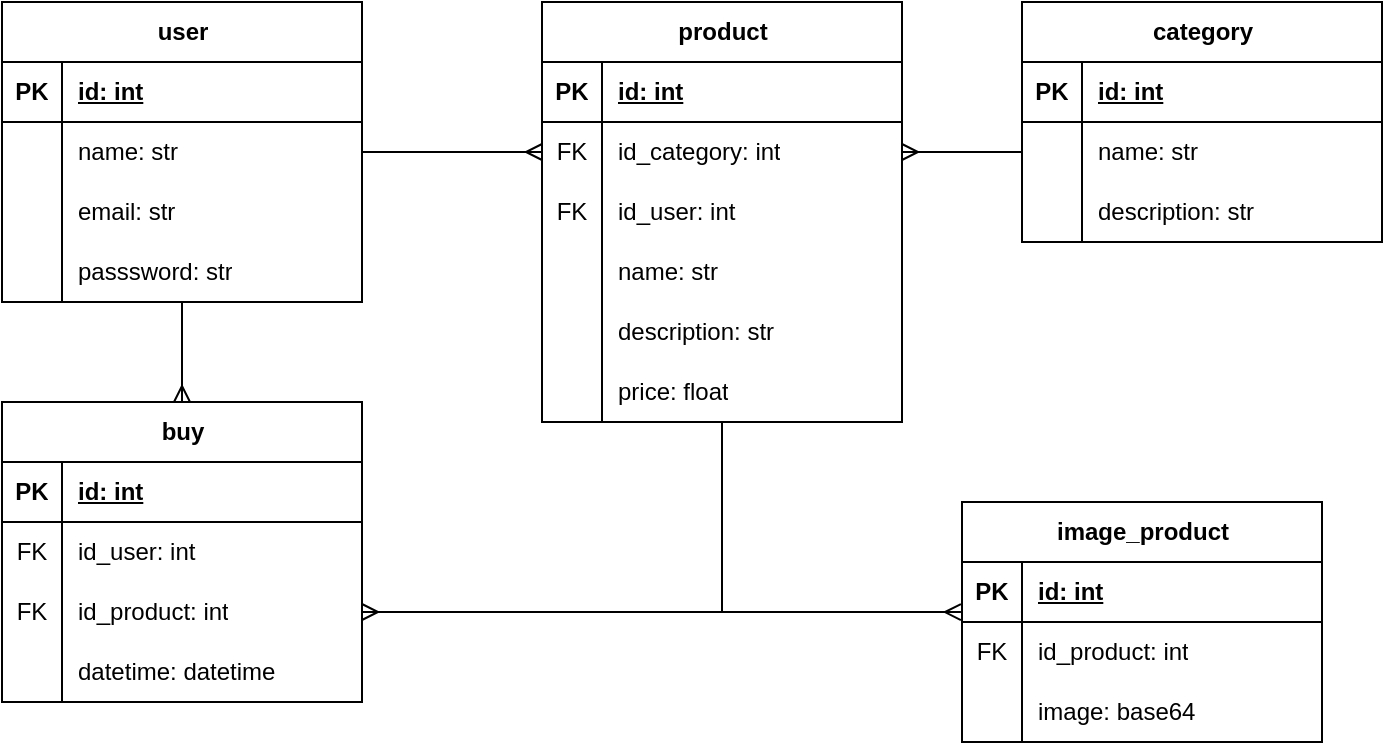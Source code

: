 <mxfile version="21.3.8" type="device">
  <diagram name="Página-1" id="0W6cgi0wFoSoIoqzKrrV">
    <mxGraphModel dx="1216" dy="499" grid="1" gridSize="10" guides="1" tooltips="1" connect="1" arrows="1" fold="1" page="1" pageScale="1" pageWidth="827" pageHeight="1169" math="0" shadow="0">
      <root>
        <mxCell id="0" />
        <mxCell id="1" parent="0" />
        <mxCell id="Y6Zv6-9bsRM7sBv6dVRk-72" style="edgeStyle=orthogonalEdgeStyle;rounded=0;orthogonalLoop=1;jettySize=auto;html=1;entryX=0.5;entryY=0;entryDx=0;entryDy=0;endArrow=ERmany;endFill=0;" edge="1" parent="1" source="Y6Zv6-9bsRM7sBv6dVRk-2" target="Y6Zv6-9bsRM7sBv6dVRk-59">
          <mxGeometry relative="1" as="geometry" />
        </mxCell>
        <mxCell id="Y6Zv6-9bsRM7sBv6dVRk-2" value="user" style="shape=table;startSize=30;container=1;collapsible=1;childLayout=tableLayout;fixedRows=1;rowLines=0;fontStyle=1;align=center;resizeLast=1;html=1;" vertex="1" parent="1">
          <mxGeometry x="90" y="100" width="180" height="150" as="geometry" />
        </mxCell>
        <mxCell id="Y6Zv6-9bsRM7sBv6dVRk-3" value="" style="shape=tableRow;horizontal=0;startSize=0;swimlaneHead=0;swimlaneBody=0;fillColor=none;collapsible=0;dropTarget=0;points=[[0,0.5],[1,0.5]];portConstraint=eastwest;top=0;left=0;right=0;bottom=1;" vertex="1" parent="Y6Zv6-9bsRM7sBv6dVRk-2">
          <mxGeometry y="30" width="180" height="30" as="geometry" />
        </mxCell>
        <mxCell id="Y6Zv6-9bsRM7sBv6dVRk-4" value="PK" style="shape=partialRectangle;connectable=0;fillColor=none;top=0;left=0;bottom=0;right=0;fontStyle=1;overflow=hidden;whiteSpace=wrap;html=1;" vertex="1" parent="Y6Zv6-9bsRM7sBv6dVRk-3">
          <mxGeometry width="30" height="30" as="geometry">
            <mxRectangle width="30" height="30" as="alternateBounds" />
          </mxGeometry>
        </mxCell>
        <mxCell id="Y6Zv6-9bsRM7sBv6dVRk-5" value="id: int" style="shape=partialRectangle;connectable=0;fillColor=none;top=0;left=0;bottom=0;right=0;align=left;spacingLeft=6;fontStyle=5;overflow=hidden;whiteSpace=wrap;html=1;" vertex="1" parent="Y6Zv6-9bsRM7sBv6dVRk-3">
          <mxGeometry x="30" width="150" height="30" as="geometry">
            <mxRectangle width="150" height="30" as="alternateBounds" />
          </mxGeometry>
        </mxCell>
        <mxCell id="Y6Zv6-9bsRM7sBv6dVRk-6" value="" style="shape=tableRow;horizontal=0;startSize=0;swimlaneHead=0;swimlaneBody=0;fillColor=none;collapsible=0;dropTarget=0;points=[[0,0.5],[1,0.5]];portConstraint=eastwest;top=0;left=0;right=0;bottom=0;" vertex="1" parent="Y6Zv6-9bsRM7sBv6dVRk-2">
          <mxGeometry y="60" width="180" height="30" as="geometry" />
        </mxCell>
        <mxCell id="Y6Zv6-9bsRM7sBv6dVRk-7" value="" style="shape=partialRectangle;connectable=0;fillColor=none;top=0;left=0;bottom=0;right=0;editable=1;overflow=hidden;whiteSpace=wrap;html=1;" vertex="1" parent="Y6Zv6-9bsRM7sBv6dVRk-6">
          <mxGeometry width="30" height="30" as="geometry">
            <mxRectangle width="30" height="30" as="alternateBounds" />
          </mxGeometry>
        </mxCell>
        <mxCell id="Y6Zv6-9bsRM7sBv6dVRk-8" value="name: str" style="shape=partialRectangle;connectable=0;fillColor=none;top=0;left=0;bottom=0;right=0;align=left;spacingLeft=6;overflow=hidden;whiteSpace=wrap;html=1;" vertex="1" parent="Y6Zv6-9bsRM7sBv6dVRk-6">
          <mxGeometry x="30" width="150" height="30" as="geometry">
            <mxRectangle width="150" height="30" as="alternateBounds" />
          </mxGeometry>
        </mxCell>
        <mxCell id="Y6Zv6-9bsRM7sBv6dVRk-9" value="" style="shape=tableRow;horizontal=0;startSize=0;swimlaneHead=0;swimlaneBody=0;fillColor=none;collapsible=0;dropTarget=0;points=[[0,0.5],[1,0.5]];portConstraint=eastwest;top=0;left=0;right=0;bottom=0;" vertex="1" parent="Y6Zv6-9bsRM7sBv6dVRk-2">
          <mxGeometry y="90" width="180" height="30" as="geometry" />
        </mxCell>
        <mxCell id="Y6Zv6-9bsRM7sBv6dVRk-10" value="" style="shape=partialRectangle;connectable=0;fillColor=none;top=0;left=0;bottom=0;right=0;editable=1;overflow=hidden;whiteSpace=wrap;html=1;" vertex="1" parent="Y6Zv6-9bsRM7sBv6dVRk-9">
          <mxGeometry width="30" height="30" as="geometry">
            <mxRectangle width="30" height="30" as="alternateBounds" />
          </mxGeometry>
        </mxCell>
        <mxCell id="Y6Zv6-9bsRM7sBv6dVRk-11" value="email: str" style="shape=partialRectangle;connectable=0;fillColor=none;top=0;left=0;bottom=0;right=0;align=left;spacingLeft=6;overflow=hidden;whiteSpace=wrap;html=1;" vertex="1" parent="Y6Zv6-9bsRM7sBv6dVRk-9">
          <mxGeometry x="30" width="150" height="30" as="geometry">
            <mxRectangle width="150" height="30" as="alternateBounds" />
          </mxGeometry>
        </mxCell>
        <mxCell id="Y6Zv6-9bsRM7sBv6dVRk-110" value="" style="shape=tableRow;horizontal=0;startSize=0;swimlaneHead=0;swimlaneBody=0;fillColor=none;collapsible=0;dropTarget=0;points=[[0,0.5],[1,0.5]];portConstraint=eastwest;top=0;left=0;right=0;bottom=0;" vertex="1" parent="Y6Zv6-9bsRM7sBv6dVRk-2">
          <mxGeometry y="120" width="180" height="30" as="geometry" />
        </mxCell>
        <mxCell id="Y6Zv6-9bsRM7sBv6dVRk-111" value="" style="shape=partialRectangle;connectable=0;fillColor=none;top=0;left=0;bottom=0;right=0;editable=1;overflow=hidden;whiteSpace=wrap;html=1;" vertex="1" parent="Y6Zv6-9bsRM7sBv6dVRk-110">
          <mxGeometry width="30" height="30" as="geometry">
            <mxRectangle width="30" height="30" as="alternateBounds" />
          </mxGeometry>
        </mxCell>
        <mxCell id="Y6Zv6-9bsRM7sBv6dVRk-112" value="passsword: str" style="shape=partialRectangle;connectable=0;fillColor=none;top=0;left=0;bottom=0;right=0;align=left;spacingLeft=6;overflow=hidden;whiteSpace=wrap;html=1;" vertex="1" parent="Y6Zv6-9bsRM7sBv6dVRk-110">
          <mxGeometry x="30" width="150" height="30" as="geometry">
            <mxRectangle width="150" height="30" as="alternateBounds" />
          </mxGeometry>
        </mxCell>
        <mxCell id="Y6Zv6-9bsRM7sBv6dVRk-73" style="edgeStyle=orthogonalEdgeStyle;rounded=0;orthogonalLoop=1;jettySize=auto;html=1;entryX=1;entryY=0.5;entryDx=0;entryDy=0;endArrow=ERmany;endFill=0;" edge="1" parent="1" source="Y6Zv6-9bsRM7sBv6dVRk-15" target="Y6Zv6-9bsRM7sBv6dVRk-66">
          <mxGeometry relative="1" as="geometry" />
        </mxCell>
        <mxCell id="Y6Zv6-9bsRM7sBv6dVRk-109" style="edgeStyle=orthogonalEdgeStyle;rounded=0;orthogonalLoop=1;jettySize=auto;html=1;entryX=-0.003;entryY=0.834;entryDx=0;entryDy=0;entryPerimeter=0;endArrow=ERmany;endFill=0;" edge="1" parent="1" source="Y6Zv6-9bsRM7sBv6dVRk-15" target="Y6Zv6-9bsRM7sBv6dVRk-100">
          <mxGeometry relative="1" as="geometry" />
        </mxCell>
        <mxCell id="Y6Zv6-9bsRM7sBv6dVRk-15" value="product" style="shape=table;startSize=30;container=1;collapsible=1;childLayout=tableLayout;fixedRows=1;rowLines=0;fontStyle=1;align=center;resizeLast=1;html=1;" vertex="1" parent="1">
          <mxGeometry x="360" y="100" width="180" height="210" as="geometry" />
        </mxCell>
        <mxCell id="Y6Zv6-9bsRM7sBv6dVRk-16" value="" style="shape=tableRow;horizontal=0;startSize=0;swimlaneHead=0;swimlaneBody=0;fillColor=none;collapsible=0;dropTarget=0;points=[[0,0.5],[1,0.5]];portConstraint=eastwest;top=0;left=0;right=0;bottom=1;" vertex="1" parent="Y6Zv6-9bsRM7sBv6dVRk-15">
          <mxGeometry y="30" width="180" height="30" as="geometry" />
        </mxCell>
        <mxCell id="Y6Zv6-9bsRM7sBv6dVRk-17" value="PK" style="shape=partialRectangle;connectable=0;fillColor=none;top=0;left=0;bottom=0;right=0;fontStyle=1;overflow=hidden;whiteSpace=wrap;html=1;" vertex="1" parent="Y6Zv6-9bsRM7sBv6dVRk-16">
          <mxGeometry width="30" height="30" as="geometry">
            <mxRectangle width="30" height="30" as="alternateBounds" />
          </mxGeometry>
        </mxCell>
        <mxCell id="Y6Zv6-9bsRM7sBv6dVRk-18" value="id: int" style="shape=partialRectangle;connectable=0;fillColor=none;top=0;left=0;bottom=0;right=0;align=left;spacingLeft=6;fontStyle=5;overflow=hidden;whiteSpace=wrap;html=1;" vertex="1" parent="Y6Zv6-9bsRM7sBv6dVRk-16">
          <mxGeometry x="30" width="150" height="30" as="geometry">
            <mxRectangle width="150" height="30" as="alternateBounds" />
          </mxGeometry>
        </mxCell>
        <mxCell id="Y6Zv6-9bsRM7sBv6dVRk-19" value="" style="shape=tableRow;horizontal=0;startSize=0;swimlaneHead=0;swimlaneBody=0;fillColor=none;collapsible=0;dropTarget=0;points=[[0,0.5],[1,0.5]];portConstraint=eastwest;top=0;left=0;right=0;bottom=0;" vertex="1" parent="Y6Zv6-9bsRM7sBv6dVRk-15">
          <mxGeometry y="60" width="180" height="30" as="geometry" />
        </mxCell>
        <mxCell id="Y6Zv6-9bsRM7sBv6dVRk-20" value="FK" style="shape=partialRectangle;connectable=0;fillColor=none;top=0;left=0;bottom=0;right=0;editable=1;overflow=hidden;whiteSpace=wrap;html=1;" vertex="1" parent="Y6Zv6-9bsRM7sBv6dVRk-19">
          <mxGeometry width="30" height="30" as="geometry">
            <mxRectangle width="30" height="30" as="alternateBounds" />
          </mxGeometry>
        </mxCell>
        <mxCell id="Y6Zv6-9bsRM7sBv6dVRk-21" value="id_category: int" style="shape=partialRectangle;connectable=0;fillColor=none;top=0;left=0;bottom=0;right=0;align=left;spacingLeft=6;overflow=hidden;whiteSpace=wrap;html=1;" vertex="1" parent="Y6Zv6-9bsRM7sBv6dVRk-19">
          <mxGeometry x="30" width="150" height="30" as="geometry">
            <mxRectangle width="150" height="30" as="alternateBounds" />
          </mxGeometry>
        </mxCell>
        <mxCell id="Y6Zv6-9bsRM7sBv6dVRk-22" value="" style="shape=tableRow;horizontal=0;startSize=0;swimlaneHead=0;swimlaneBody=0;fillColor=none;collapsible=0;dropTarget=0;points=[[0,0.5],[1,0.5]];portConstraint=eastwest;top=0;left=0;right=0;bottom=0;" vertex="1" parent="Y6Zv6-9bsRM7sBv6dVRk-15">
          <mxGeometry y="90" width="180" height="30" as="geometry" />
        </mxCell>
        <mxCell id="Y6Zv6-9bsRM7sBv6dVRk-23" value="FK" style="shape=partialRectangle;connectable=0;fillColor=none;top=0;left=0;bottom=0;right=0;editable=1;overflow=hidden;whiteSpace=wrap;html=1;" vertex="1" parent="Y6Zv6-9bsRM7sBv6dVRk-22">
          <mxGeometry width="30" height="30" as="geometry">
            <mxRectangle width="30" height="30" as="alternateBounds" />
          </mxGeometry>
        </mxCell>
        <mxCell id="Y6Zv6-9bsRM7sBv6dVRk-24" value="id_user: int" style="shape=partialRectangle;connectable=0;fillColor=none;top=0;left=0;bottom=0;right=0;align=left;spacingLeft=6;overflow=hidden;whiteSpace=wrap;html=1;" vertex="1" parent="Y6Zv6-9bsRM7sBv6dVRk-22">
          <mxGeometry x="30" width="150" height="30" as="geometry">
            <mxRectangle width="150" height="30" as="alternateBounds" />
          </mxGeometry>
        </mxCell>
        <mxCell id="Y6Zv6-9bsRM7sBv6dVRk-25" value="" style="shape=tableRow;horizontal=0;startSize=0;swimlaneHead=0;swimlaneBody=0;fillColor=none;collapsible=0;dropTarget=0;points=[[0,0.5],[1,0.5]];portConstraint=eastwest;top=0;left=0;right=0;bottom=0;" vertex="1" parent="Y6Zv6-9bsRM7sBv6dVRk-15">
          <mxGeometry y="120" width="180" height="30" as="geometry" />
        </mxCell>
        <mxCell id="Y6Zv6-9bsRM7sBv6dVRk-26" value="" style="shape=partialRectangle;connectable=0;fillColor=none;top=0;left=0;bottom=0;right=0;editable=1;overflow=hidden;whiteSpace=wrap;html=1;" vertex="1" parent="Y6Zv6-9bsRM7sBv6dVRk-25">
          <mxGeometry width="30" height="30" as="geometry">
            <mxRectangle width="30" height="30" as="alternateBounds" />
          </mxGeometry>
        </mxCell>
        <mxCell id="Y6Zv6-9bsRM7sBv6dVRk-27" value="name: str" style="shape=partialRectangle;connectable=0;fillColor=none;top=0;left=0;bottom=0;right=0;align=left;spacingLeft=6;overflow=hidden;whiteSpace=wrap;html=1;" vertex="1" parent="Y6Zv6-9bsRM7sBv6dVRk-25">
          <mxGeometry x="30" width="150" height="30" as="geometry">
            <mxRectangle width="150" height="30" as="alternateBounds" />
          </mxGeometry>
        </mxCell>
        <mxCell id="Y6Zv6-9bsRM7sBv6dVRk-31" value="" style="shape=tableRow;horizontal=0;startSize=0;swimlaneHead=0;swimlaneBody=0;fillColor=none;collapsible=0;dropTarget=0;points=[[0,0.5],[1,0.5]];portConstraint=eastwest;top=0;left=0;right=0;bottom=0;" vertex="1" parent="Y6Zv6-9bsRM7sBv6dVRk-15">
          <mxGeometry y="150" width="180" height="30" as="geometry" />
        </mxCell>
        <mxCell id="Y6Zv6-9bsRM7sBv6dVRk-32" value="" style="shape=partialRectangle;connectable=0;fillColor=none;top=0;left=0;bottom=0;right=0;editable=1;overflow=hidden;whiteSpace=wrap;html=1;" vertex="1" parent="Y6Zv6-9bsRM7sBv6dVRk-31">
          <mxGeometry width="30" height="30" as="geometry">
            <mxRectangle width="30" height="30" as="alternateBounds" />
          </mxGeometry>
        </mxCell>
        <mxCell id="Y6Zv6-9bsRM7sBv6dVRk-33" value="description: str" style="shape=partialRectangle;connectable=0;fillColor=none;top=0;left=0;bottom=0;right=0;align=left;spacingLeft=6;overflow=hidden;whiteSpace=wrap;html=1;" vertex="1" parent="Y6Zv6-9bsRM7sBv6dVRk-31">
          <mxGeometry x="30" width="150" height="30" as="geometry">
            <mxRectangle width="150" height="30" as="alternateBounds" />
          </mxGeometry>
        </mxCell>
        <mxCell id="Y6Zv6-9bsRM7sBv6dVRk-34" value="" style="shape=tableRow;horizontal=0;startSize=0;swimlaneHead=0;swimlaneBody=0;fillColor=none;collapsible=0;dropTarget=0;points=[[0,0.5],[1,0.5]];portConstraint=eastwest;top=0;left=0;right=0;bottom=0;" vertex="1" parent="Y6Zv6-9bsRM7sBv6dVRk-15">
          <mxGeometry y="180" width="180" height="30" as="geometry" />
        </mxCell>
        <mxCell id="Y6Zv6-9bsRM7sBv6dVRk-35" value="" style="shape=partialRectangle;connectable=0;fillColor=none;top=0;left=0;bottom=0;right=0;editable=1;overflow=hidden;whiteSpace=wrap;html=1;" vertex="1" parent="Y6Zv6-9bsRM7sBv6dVRk-34">
          <mxGeometry width="30" height="30" as="geometry">
            <mxRectangle width="30" height="30" as="alternateBounds" />
          </mxGeometry>
        </mxCell>
        <mxCell id="Y6Zv6-9bsRM7sBv6dVRk-36" value="price: float" style="shape=partialRectangle;connectable=0;fillColor=none;top=0;left=0;bottom=0;right=0;align=left;spacingLeft=6;overflow=hidden;whiteSpace=wrap;html=1;" vertex="1" parent="Y6Zv6-9bsRM7sBv6dVRk-34">
          <mxGeometry x="30" width="150" height="30" as="geometry">
            <mxRectangle width="150" height="30" as="alternateBounds" />
          </mxGeometry>
        </mxCell>
        <mxCell id="Y6Zv6-9bsRM7sBv6dVRk-37" value="category" style="shape=table;startSize=30;container=1;collapsible=1;childLayout=tableLayout;fixedRows=1;rowLines=0;fontStyle=1;align=center;resizeLast=1;html=1;" vertex="1" parent="1">
          <mxGeometry x="600" y="100" width="180" height="120" as="geometry" />
        </mxCell>
        <mxCell id="Y6Zv6-9bsRM7sBv6dVRk-38" value="" style="shape=tableRow;horizontal=0;startSize=0;swimlaneHead=0;swimlaneBody=0;fillColor=none;collapsible=0;dropTarget=0;points=[[0,0.5],[1,0.5]];portConstraint=eastwest;top=0;left=0;right=0;bottom=1;" vertex="1" parent="Y6Zv6-9bsRM7sBv6dVRk-37">
          <mxGeometry y="30" width="180" height="30" as="geometry" />
        </mxCell>
        <mxCell id="Y6Zv6-9bsRM7sBv6dVRk-39" value="PK" style="shape=partialRectangle;connectable=0;fillColor=none;top=0;left=0;bottom=0;right=0;fontStyle=1;overflow=hidden;whiteSpace=wrap;html=1;" vertex="1" parent="Y6Zv6-9bsRM7sBv6dVRk-38">
          <mxGeometry width="30" height="30" as="geometry">
            <mxRectangle width="30" height="30" as="alternateBounds" />
          </mxGeometry>
        </mxCell>
        <mxCell id="Y6Zv6-9bsRM7sBv6dVRk-40" value="id: int" style="shape=partialRectangle;connectable=0;fillColor=none;top=0;left=0;bottom=0;right=0;align=left;spacingLeft=6;fontStyle=5;overflow=hidden;whiteSpace=wrap;html=1;" vertex="1" parent="Y6Zv6-9bsRM7sBv6dVRk-38">
          <mxGeometry x="30" width="150" height="30" as="geometry">
            <mxRectangle width="150" height="30" as="alternateBounds" />
          </mxGeometry>
        </mxCell>
        <mxCell id="Y6Zv6-9bsRM7sBv6dVRk-47" value="" style="shape=tableRow;horizontal=0;startSize=0;swimlaneHead=0;swimlaneBody=0;fillColor=none;collapsible=0;dropTarget=0;points=[[0,0.5],[1,0.5]];portConstraint=eastwest;top=0;left=0;right=0;bottom=0;" vertex="1" parent="Y6Zv6-9bsRM7sBv6dVRk-37">
          <mxGeometry y="60" width="180" height="30" as="geometry" />
        </mxCell>
        <mxCell id="Y6Zv6-9bsRM7sBv6dVRk-48" value="" style="shape=partialRectangle;connectable=0;fillColor=none;top=0;left=0;bottom=0;right=0;editable=1;overflow=hidden;whiteSpace=wrap;html=1;" vertex="1" parent="Y6Zv6-9bsRM7sBv6dVRk-47">
          <mxGeometry width="30" height="30" as="geometry">
            <mxRectangle width="30" height="30" as="alternateBounds" />
          </mxGeometry>
        </mxCell>
        <mxCell id="Y6Zv6-9bsRM7sBv6dVRk-49" value="name: str" style="shape=partialRectangle;connectable=0;fillColor=none;top=0;left=0;bottom=0;right=0;align=left;spacingLeft=6;overflow=hidden;whiteSpace=wrap;html=1;" vertex="1" parent="Y6Zv6-9bsRM7sBv6dVRk-47">
          <mxGeometry x="30" width="150" height="30" as="geometry">
            <mxRectangle width="150" height="30" as="alternateBounds" />
          </mxGeometry>
        </mxCell>
        <mxCell id="Y6Zv6-9bsRM7sBv6dVRk-50" value="" style="shape=tableRow;horizontal=0;startSize=0;swimlaneHead=0;swimlaneBody=0;fillColor=none;collapsible=0;dropTarget=0;points=[[0,0.5],[1,0.5]];portConstraint=eastwest;top=0;left=0;right=0;bottom=0;" vertex="1" parent="Y6Zv6-9bsRM7sBv6dVRk-37">
          <mxGeometry y="90" width="180" height="30" as="geometry" />
        </mxCell>
        <mxCell id="Y6Zv6-9bsRM7sBv6dVRk-51" value="" style="shape=partialRectangle;connectable=0;fillColor=none;top=0;left=0;bottom=0;right=0;editable=1;overflow=hidden;whiteSpace=wrap;html=1;" vertex="1" parent="Y6Zv6-9bsRM7sBv6dVRk-50">
          <mxGeometry width="30" height="30" as="geometry">
            <mxRectangle width="30" height="30" as="alternateBounds" />
          </mxGeometry>
        </mxCell>
        <mxCell id="Y6Zv6-9bsRM7sBv6dVRk-52" value="description: str" style="shape=partialRectangle;connectable=0;fillColor=none;top=0;left=0;bottom=0;right=0;align=left;spacingLeft=6;overflow=hidden;whiteSpace=wrap;html=1;" vertex="1" parent="Y6Zv6-9bsRM7sBv6dVRk-50">
          <mxGeometry x="30" width="150" height="30" as="geometry">
            <mxRectangle width="150" height="30" as="alternateBounds" />
          </mxGeometry>
        </mxCell>
        <mxCell id="Y6Zv6-9bsRM7sBv6dVRk-56" style="edgeStyle=orthogonalEdgeStyle;rounded=0;orthogonalLoop=1;jettySize=auto;html=1;exitX=0;exitY=0.5;exitDx=0;exitDy=0;entryX=1;entryY=0.5;entryDx=0;entryDy=0;endArrow=ERmany;endFill=0;" edge="1" parent="1" source="Y6Zv6-9bsRM7sBv6dVRk-47" target="Y6Zv6-9bsRM7sBv6dVRk-19">
          <mxGeometry relative="1" as="geometry" />
        </mxCell>
        <mxCell id="Y6Zv6-9bsRM7sBv6dVRk-58" style="edgeStyle=orthogonalEdgeStyle;rounded=0;orthogonalLoop=1;jettySize=auto;html=1;exitX=1;exitY=0.5;exitDx=0;exitDy=0;entryX=0;entryY=0.5;entryDx=0;entryDy=0;endArrow=ERmany;endFill=0;" edge="1" parent="1" source="Y6Zv6-9bsRM7sBv6dVRk-6" target="Y6Zv6-9bsRM7sBv6dVRk-19">
          <mxGeometry relative="1" as="geometry" />
        </mxCell>
        <mxCell id="Y6Zv6-9bsRM7sBv6dVRk-59" value="buy" style="shape=table;startSize=30;container=1;collapsible=1;childLayout=tableLayout;fixedRows=1;rowLines=0;fontStyle=1;align=center;resizeLast=1;html=1;" vertex="1" parent="1">
          <mxGeometry x="90" y="300" width="180" height="150" as="geometry" />
        </mxCell>
        <mxCell id="Y6Zv6-9bsRM7sBv6dVRk-60" value="" style="shape=tableRow;horizontal=0;startSize=0;swimlaneHead=0;swimlaneBody=0;fillColor=none;collapsible=0;dropTarget=0;points=[[0,0.5],[1,0.5]];portConstraint=eastwest;top=0;left=0;right=0;bottom=1;" vertex="1" parent="Y6Zv6-9bsRM7sBv6dVRk-59">
          <mxGeometry y="30" width="180" height="30" as="geometry" />
        </mxCell>
        <mxCell id="Y6Zv6-9bsRM7sBv6dVRk-61" value="PK" style="shape=partialRectangle;connectable=0;fillColor=none;top=0;left=0;bottom=0;right=0;fontStyle=1;overflow=hidden;whiteSpace=wrap;html=1;" vertex="1" parent="Y6Zv6-9bsRM7sBv6dVRk-60">
          <mxGeometry width="30" height="30" as="geometry">
            <mxRectangle width="30" height="30" as="alternateBounds" />
          </mxGeometry>
        </mxCell>
        <mxCell id="Y6Zv6-9bsRM7sBv6dVRk-62" value="id: int" style="shape=partialRectangle;connectable=0;fillColor=none;top=0;left=0;bottom=0;right=0;align=left;spacingLeft=6;fontStyle=5;overflow=hidden;whiteSpace=wrap;html=1;" vertex="1" parent="Y6Zv6-9bsRM7sBv6dVRk-60">
          <mxGeometry x="30" width="150" height="30" as="geometry">
            <mxRectangle width="150" height="30" as="alternateBounds" />
          </mxGeometry>
        </mxCell>
        <mxCell id="Y6Zv6-9bsRM7sBv6dVRk-63" value="" style="shape=tableRow;horizontal=0;startSize=0;swimlaneHead=0;swimlaneBody=0;fillColor=none;collapsible=0;dropTarget=0;points=[[0,0.5],[1,0.5]];portConstraint=eastwest;top=0;left=0;right=0;bottom=0;" vertex="1" parent="Y6Zv6-9bsRM7sBv6dVRk-59">
          <mxGeometry y="60" width="180" height="30" as="geometry" />
        </mxCell>
        <mxCell id="Y6Zv6-9bsRM7sBv6dVRk-64" value="FK" style="shape=partialRectangle;connectable=0;fillColor=none;top=0;left=0;bottom=0;right=0;editable=1;overflow=hidden;whiteSpace=wrap;html=1;" vertex="1" parent="Y6Zv6-9bsRM7sBv6dVRk-63">
          <mxGeometry width="30" height="30" as="geometry">
            <mxRectangle width="30" height="30" as="alternateBounds" />
          </mxGeometry>
        </mxCell>
        <mxCell id="Y6Zv6-9bsRM7sBv6dVRk-65" value="id_user: int" style="shape=partialRectangle;connectable=0;fillColor=none;top=0;left=0;bottom=0;right=0;align=left;spacingLeft=6;overflow=hidden;whiteSpace=wrap;html=1;" vertex="1" parent="Y6Zv6-9bsRM7sBv6dVRk-63">
          <mxGeometry x="30" width="150" height="30" as="geometry">
            <mxRectangle width="150" height="30" as="alternateBounds" />
          </mxGeometry>
        </mxCell>
        <mxCell id="Y6Zv6-9bsRM7sBv6dVRk-66" value="" style="shape=tableRow;horizontal=0;startSize=0;swimlaneHead=0;swimlaneBody=0;fillColor=none;collapsible=0;dropTarget=0;points=[[0,0.5],[1,0.5]];portConstraint=eastwest;top=0;left=0;right=0;bottom=0;" vertex="1" parent="Y6Zv6-9bsRM7sBv6dVRk-59">
          <mxGeometry y="90" width="180" height="30" as="geometry" />
        </mxCell>
        <mxCell id="Y6Zv6-9bsRM7sBv6dVRk-67" value="FK" style="shape=partialRectangle;connectable=0;fillColor=none;top=0;left=0;bottom=0;right=0;editable=1;overflow=hidden;whiteSpace=wrap;html=1;" vertex="1" parent="Y6Zv6-9bsRM7sBv6dVRk-66">
          <mxGeometry width="30" height="30" as="geometry">
            <mxRectangle width="30" height="30" as="alternateBounds" />
          </mxGeometry>
        </mxCell>
        <mxCell id="Y6Zv6-9bsRM7sBv6dVRk-68" value="id_product: int" style="shape=partialRectangle;connectable=0;fillColor=none;top=0;left=0;bottom=0;right=0;align=left;spacingLeft=6;overflow=hidden;whiteSpace=wrap;html=1;" vertex="1" parent="Y6Zv6-9bsRM7sBv6dVRk-66">
          <mxGeometry x="30" width="150" height="30" as="geometry">
            <mxRectangle width="150" height="30" as="alternateBounds" />
          </mxGeometry>
        </mxCell>
        <mxCell id="Y6Zv6-9bsRM7sBv6dVRk-69" value="" style="shape=tableRow;horizontal=0;startSize=0;swimlaneHead=0;swimlaneBody=0;fillColor=none;collapsible=0;dropTarget=0;points=[[0,0.5],[1,0.5]];portConstraint=eastwest;top=0;left=0;right=0;bottom=0;" vertex="1" parent="Y6Zv6-9bsRM7sBv6dVRk-59">
          <mxGeometry y="120" width="180" height="30" as="geometry" />
        </mxCell>
        <mxCell id="Y6Zv6-9bsRM7sBv6dVRk-70" value="" style="shape=partialRectangle;connectable=0;fillColor=none;top=0;left=0;bottom=0;right=0;editable=1;overflow=hidden;whiteSpace=wrap;html=1;" vertex="1" parent="Y6Zv6-9bsRM7sBv6dVRk-69">
          <mxGeometry width="30" height="30" as="geometry">
            <mxRectangle width="30" height="30" as="alternateBounds" />
          </mxGeometry>
        </mxCell>
        <mxCell id="Y6Zv6-9bsRM7sBv6dVRk-71" value="datetime: datetime" style="shape=partialRectangle;connectable=0;fillColor=none;top=0;left=0;bottom=0;right=0;align=left;spacingLeft=6;overflow=hidden;whiteSpace=wrap;html=1;" vertex="1" parent="Y6Zv6-9bsRM7sBv6dVRk-69">
          <mxGeometry x="30" width="150" height="30" as="geometry">
            <mxRectangle width="150" height="30" as="alternateBounds" />
          </mxGeometry>
        </mxCell>
        <mxCell id="Y6Zv6-9bsRM7sBv6dVRk-99" value="image_product" style="shape=table;startSize=30;container=1;collapsible=1;childLayout=tableLayout;fixedRows=1;rowLines=0;fontStyle=1;align=center;resizeLast=1;html=1;" vertex="1" parent="1">
          <mxGeometry x="570" y="350" width="180" height="120" as="geometry" />
        </mxCell>
        <mxCell id="Y6Zv6-9bsRM7sBv6dVRk-100" value="" style="shape=tableRow;horizontal=0;startSize=0;swimlaneHead=0;swimlaneBody=0;fillColor=none;collapsible=0;dropTarget=0;points=[[0,0.5],[1,0.5]];portConstraint=eastwest;top=0;left=0;right=0;bottom=1;" vertex="1" parent="Y6Zv6-9bsRM7sBv6dVRk-99">
          <mxGeometry y="30" width="180" height="30" as="geometry" />
        </mxCell>
        <mxCell id="Y6Zv6-9bsRM7sBv6dVRk-101" value="PK" style="shape=partialRectangle;connectable=0;fillColor=none;top=0;left=0;bottom=0;right=0;fontStyle=1;overflow=hidden;whiteSpace=wrap;html=1;" vertex="1" parent="Y6Zv6-9bsRM7sBv6dVRk-100">
          <mxGeometry width="30" height="30" as="geometry">
            <mxRectangle width="30" height="30" as="alternateBounds" />
          </mxGeometry>
        </mxCell>
        <mxCell id="Y6Zv6-9bsRM7sBv6dVRk-102" value="id: int" style="shape=partialRectangle;connectable=0;fillColor=none;top=0;left=0;bottom=0;right=0;align=left;spacingLeft=6;fontStyle=5;overflow=hidden;whiteSpace=wrap;html=1;" vertex="1" parent="Y6Zv6-9bsRM7sBv6dVRk-100">
          <mxGeometry x="30" width="150" height="30" as="geometry">
            <mxRectangle width="150" height="30" as="alternateBounds" />
          </mxGeometry>
        </mxCell>
        <mxCell id="Y6Zv6-9bsRM7sBv6dVRk-103" value="" style="shape=tableRow;horizontal=0;startSize=0;swimlaneHead=0;swimlaneBody=0;fillColor=none;collapsible=0;dropTarget=0;points=[[0,0.5],[1,0.5]];portConstraint=eastwest;top=0;left=0;right=0;bottom=0;" vertex="1" parent="Y6Zv6-9bsRM7sBv6dVRk-99">
          <mxGeometry y="60" width="180" height="30" as="geometry" />
        </mxCell>
        <mxCell id="Y6Zv6-9bsRM7sBv6dVRk-104" value="FK" style="shape=partialRectangle;connectable=0;fillColor=none;top=0;left=0;bottom=0;right=0;editable=1;overflow=hidden;whiteSpace=wrap;html=1;" vertex="1" parent="Y6Zv6-9bsRM7sBv6dVRk-103">
          <mxGeometry width="30" height="30" as="geometry">
            <mxRectangle width="30" height="30" as="alternateBounds" />
          </mxGeometry>
        </mxCell>
        <mxCell id="Y6Zv6-9bsRM7sBv6dVRk-105" value="id_product: int" style="shape=partialRectangle;connectable=0;fillColor=none;top=0;left=0;bottom=0;right=0;align=left;spacingLeft=6;overflow=hidden;whiteSpace=wrap;html=1;" vertex="1" parent="Y6Zv6-9bsRM7sBv6dVRk-103">
          <mxGeometry x="30" width="150" height="30" as="geometry">
            <mxRectangle width="150" height="30" as="alternateBounds" />
          </mxGeometry>
        </mxCell>
        <mxCell id="Y6Zv6-9bsRM7sBv6dVRk-106" value="" style="shape=tableRow;horizontal=0;startSize=0;swimlaneHead=0;swimlaneBody=0;fillColor=none;collapsible=0;dropTarget=0;points=[[0,0.5],[1,0.5]];portConstraint=eastwest;top=0;left=0;right=0;bottom=0;" vertex="1" parent="Y6Zv6-9bsRM7sBv6dVRk-99">
          <mxGeometry y="90" width="180" height="30" as="geometry" />
        </mxCell>
        <mxCell id="Y6Zv6-9bsRM7sBv6dVRk-107" value="" style="shape=partialRectangle;connectable=0;fillColor=none;top=0;left=0;bottom=0;right=0;editable=1;overflow=hidden;whiteSpace=wrap;html=1;" vertex="1" parent="Y6Zv6-9bsRM7sBv6dVRk-106">
          <mxGeometry width="30" height="30" as="geometry">
            <mxRectangle width="30" height="30" as="alternateBounds" />
          </mxGeometry>
        </mxCell>
        <mxCell id="Y6Zv6-9bsRM7sBv6dVRk-108" value="image: base64" style="shape=partialRectangle;connectable=0;fillColor=none;top=0;left=0;bottom=0;right=0;align=left;spacingLeft=6;overflow=hidden;whiteSpace=wrap;html=1;" vertex="1" parent="Y6Zv6-9bsRM7sBv6dVRk-106">
          <mxGeometry x="30" width="150" height="30" as="geometry">
            <mxRectangle width="150" height="30" as="alternateBounds" />
          </mxGeometry>
        </mxCell>
      </root>
    </mxGraphModel>
  </diagram>
</mxfile>
